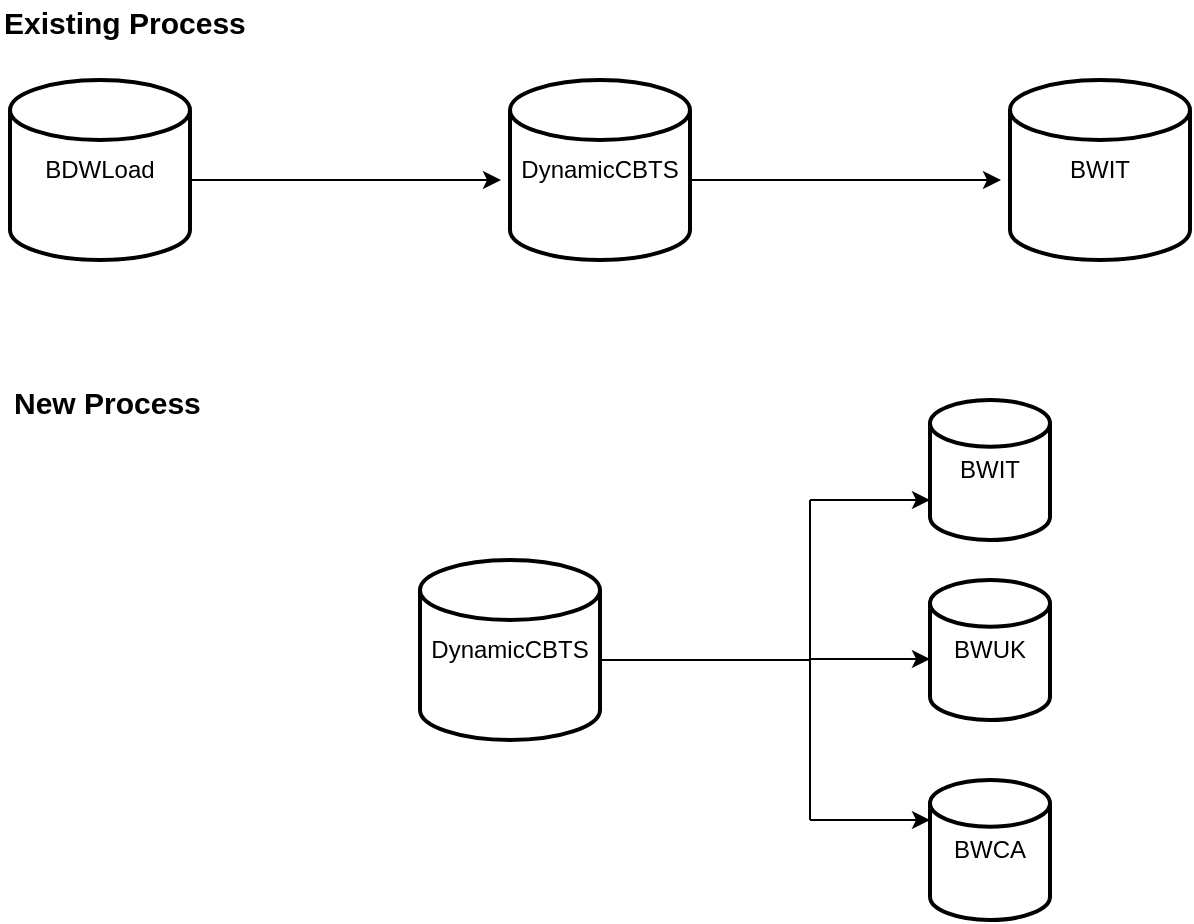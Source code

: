 <mxfile version="12.2.6" type="github" pages="1"><diagram id="EraubiwSCGA4gj5HiekJ" name="Page-1"><mxGraphModel dx="1024" dy="566" grid="1" gridSize="10" guides="1" tooltips="1" connect="1" arrows="1" fold="1" page="1" pageScale="1" pageWidth="850" pageHeight="1100" math="0" shadow="0"><root><mxCell id="0"/><mxCell id="1" parent="0"/><mxCell id="M5SaoJGtWSWYHN4i9ZKr-1" value="BDWLoad" style="strokeWidth=2;html=1;shape=mxgraph.flowchart.database;whiteSpace=wrap;" vertex="1" parent="1"><mxGeometry x="80" y="70" width="90" height="90" as="geometry"/></mxCell><mxCell id="M5SaoJGtWSWYHN4i9ZKr-2" value="" style="endArrow=classic;html=1;" edge="1" parent="1"><mxGeometry width="50" height="50" relative="1" as="geometry"><mxPoint x="170" y="120" as="sourcePoint"/><mxPoint x="325.5" y="120" as="targetPoint"/></mxGeometry></mxCell><mxCell id="M5SaoJGtWSWYHN4i9ZKr-3" value="DynamicCBTS" style="strokeWidth=2;html=1;shape=mxgraph.flowchart.database;whiteSpace=wrap;" vertex="1" parent="1"><mxGeometry x="330" y="70" width="90" height="90" as="geometry"/></mxCell><mxCell id="M5SaoJGtWSWYHN4i9ZKr-4" value="" style="endArrow=classic;html=1;" edge="1" parent="1"><mxGeometry width="50" height="50" relative="1" as="geometry"><mxPoint x="420" y="120" as="sourcePoint"/><mxPoint x="575.5" y="120" as="targetPoint"/></mxGeometry></mxCell><mxCell id="M5SaoJGtWSWYHN4i9ZKr-5" value="BWIT" style="strokeWidth=2;html=1;shape=mxgraph.flowchart.database;whiteSpace=wrap;" vertex="1" parent="1"><mxGeometry x="580" y="70" width="90" height="90" as="geometry"/></mxCell><mxCell id="M5SaoJGtWSWYHN4i9ZKr-6" value="Existing Process" style="text;html=1;resizable=0;points=[];autosize=1;align=left;verticalAlign=top;spacingTop=-4;fontStyle=1;fontSize=15;" vertex="1" parent="1"><mxGeometry x="75" y="30" width="100" height="20" as="geometry"/></mxCell><mxCell id="M5SaoJGtWSWYHN4i9ZKr-7" value="New Process" style="text;html=1;resizable=0;points=[];autosize=1;align=left;verticalAlign=top;spacingTop=-4;fontSize=15;fontStyle=1" vertex="1" parent="1"><mxGeometry x="80" y="220" width="100" height="20" as="geometry"/></mxCell><mxCell id="M5SaoJGtWSWYHN4i9ZKr-8" value="DynamicCBTS" style="strokeWidth=2;html=1;shape=mxgraph.flowchart.database;whiteSpace=wrap;" vertex="1" parent="1"><mxGeometry x="285" y="310" width="90" height="90" as="geometry"/></mxCell><mxCell id="M5SaoJGtWSWYHN4i9ZKr-11" value="BWIT" style="strokeWidth=2;html=1;shape=mxgraph.flowchart.database;whiteSpace=wrap;" vertex="1" parent="1"><mxGeometry x="540" y="230" width="60" height="70" as="geometry"/></mxCell><mxCell id="M5SaoJGtWSWYHN4i9ZKr-12" value="BWCA" style="strokeWidth=2;html=1;shape=mxgraph.flowchart.database;whiteSpace=wrap;" vertex="1" parent="1"><mxGeometry x="540" y="420" width="60" height="70" as="geometry"/></mxCell><mxCell id="M5SaoJGtWSWYHN4i9ZKr-13" value="BWUK" style="strokeWidth=2;html=1;shape=mxgraph.flowchart.database;whiteSpace=wrap;" vertex="1" parent="1"><mxGeometry x="540" y="320" width="60" height="70" as="geometry"/></mxCell><mxCell id="M5SaoJGtWSWYHN4i9ZKr-15" value="" style="endArrow=none;html=1;fontSize=15;" edge="1" parent="1"><mxGeometry width="50" height="50" relative="1" as="geometry"><mxPoint x="375" y="360" as="sourcePoint"/><mxPoint x="480" y="360" as="targetPoint"/></mxGeometry></mxCell><mxCell id="M5SaoJGtWSWYHN4i9ZKr-16" value="" style="endArrow=none;html=1;fontSize=15;" edge="1" parent="1"><mxGeometry width="50" height="50" relative="1" as="geometry"><mxPoint x="480" y="440" as="sourcePoint"/><mxPoint x="480" y="280" as="targetPoint"/></mxGeometry></mxCell><mxCell id="M5SaoJGtWSWYHN4i9ZKr-17" value="" style="endArrow=classic;html=1;fontSize=15;" edge="1" parent="1"><mxGeometry width="50" height="50" relative="1" as="geometry"><mxPoint x="480" y="359.5" as="sourcePoint"/><mxPoint x="540" y="359.5" as="targetPoint"/></mxGeometry></mxCell><mxCell id="M5SaoJGtWSWYHN4i9ZKr-18" value="" style="endArrow=classic;html=1;fontSize=15;" edge="1" parent="1"><mxGeometry width="50" height="50" relative="1" as="geometry"><mxPoint x="480" y="280" as="sourcePoint"/><mxPoint x="540" y="280" as="targetPoint"/></mxGeometry></mxCell><mxCell id="M5SaoJGtWSWYHN4i9ZKr-19" value="" style="endArrow=classic;html=1;fontSize=15;" edge="1" parent="1"><mxGeometry width="50" height="50" relative="1" as="geometry"><mxPoint x="480" y="440" as="sourcePoint"/><mxPoint x="540" y="440" as="targetPoint"/></mxGeometry></mxCell></root></mxGraphModel></diagram></mxfile>